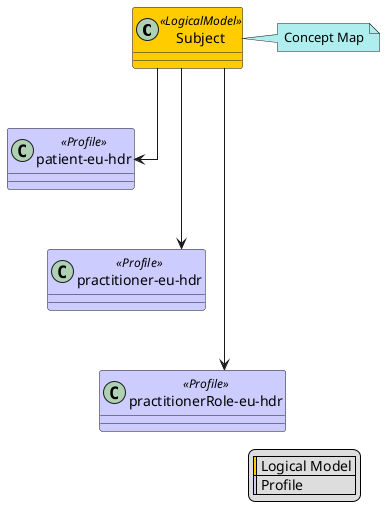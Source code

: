 @startuml
skinparam class {
    BackgroundColor<<LogicalModel>> #FFCC00
    BackgroundColor<<Profile>> #CCCCFF
}
skinparam linetype ortho
legend right
  | <#FFCC00> | Logical Model |
  | <#CCCCFF> | Profile |
endlegend
class "Subject" <<LogicalModel>> [[StructureDefinition-Subject.html]]
note right #PaleTurquoise [[ConceptMap-subject2FHIR-eu-hdr.html]]
Concept Map
endnote
class "patient-eu-hdr" <<Profile>> [[StructureDefinition-patient-eu-hdr.html]]
"Subject" --> "patient-eu-hdr"
class "practitioner-eu-hdr" <<Profile>> [[StructureDefinition-practitioner-eu-hdr.html]]
"Subject" --> "practitioner-eu-hdr"
"patient-eu-hdr" -[hidden]-> "practitioner-eu-hdr"
class "practitionerRole-eu-hdr" <<Profile>> [[StructureDefinition-practitionerRole-eu-hdr.html]]
"Subject" --> "practitionerRole-eu-hdr"
"practitioner-eu-hdr" -[hidden]-> "practitionerRole-eu-hdr"
@enduml